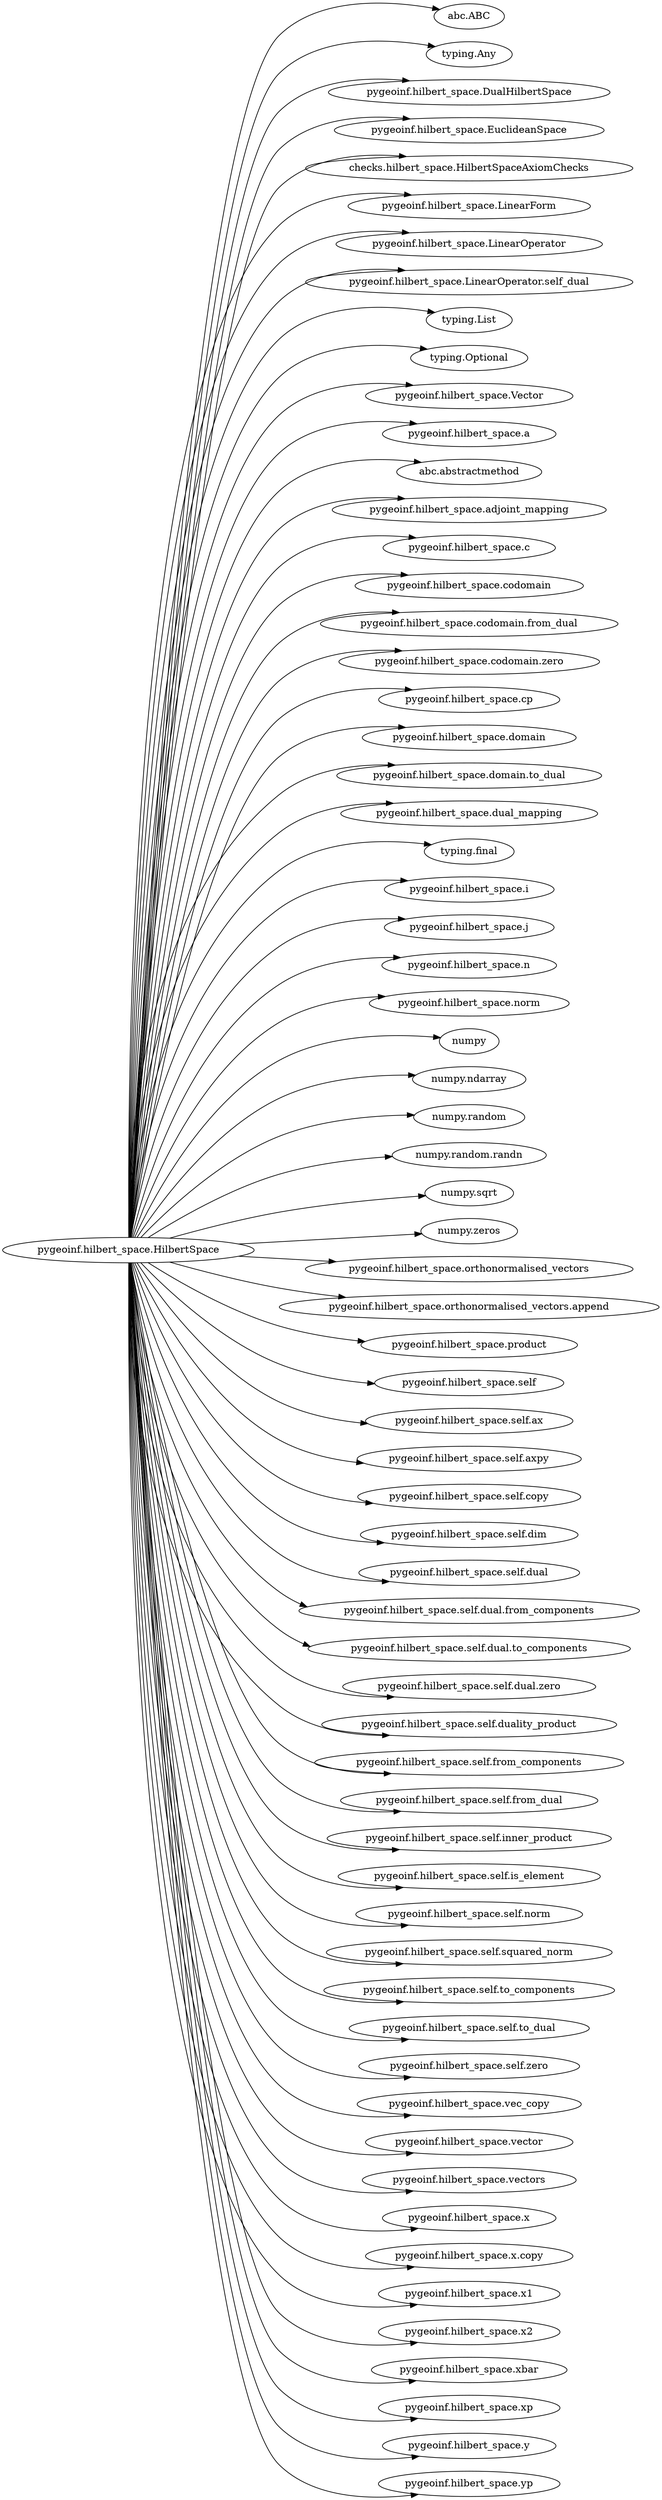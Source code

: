digraph G {
  rankdir=LR;
  "pygeoinf.hilbert_space.HilbertSpace" -> "abc.ABC";
  "pygeoinf.hilbert_space.HilbertSpace" -> "typing.Any";
  "pygeoinf.hilbert_space.HilbertSpace" -> "pygeoinf.hilbert_space.DualHilbertSpace";
  "pygeoinf.hilbert_space.HilbertSpace" -> "pygeoinf.hilbert_space.EuclideanSpace";
  "pygeoinf.hilbert_space.HilbertSpace" -> "checks.hilbert_space.HilbertSpaceAxiomChecks";
  "pygeoinf.hilbert_space.HilbertSpace" -> "pygeoinf.hilbert_space.LinearForm";
  "pygeoinf.hilbert_space.HilbertSpace" -> "pygeoinf.hilbert_space.LinearOperator";
  "pygeoinf.hilbert_space.HilbertSpace" -> "pygeoinf.hilbert_space.LinearOperator.self_dual";
  "pygeoinf.hilbert_space.HilbertSpace" -> "typing.List";
  "pygeoinf.hilbert_space.HilbertSpace" -> "typing.Optional";
  "pygeoinf.hilbert_space.HilbertSpace" -> "pygeoinf.hilbert_space.Vector";
  "pygeoinf.hilbert_space.HilbertSpace" -> "pygeoinf.hilbert_space.a";
  "pygeoinf.hilbert_space.HilbertSpace" -> "abc.abstractmethod";
  "pygeoinf.hilbert_space.HilbertSpace" -> "pygeoinf.hilbert_space.adjoint_mapping";
  "pygeoinf.hilbert_space.HilbertSpace" -> "pygeoinf.hilbert_space.c";
  "pygeoinf.hilbert_space.HilbertSpace" -> "pygeoinf.hilbert_space.codomain";
  "pygeoinf.hilbert_space.HilbertSpace" -> "pygeoinf.hilbert_space.codomain.from_dual";
  "pygeoinf.hilbert_space.HilbertSpace" -> "pygeoinf.hilbert_space.codomain.zero";
  "pygeoinf.hilbert_space.HilbertSpace" -> "pygeoinf.hilbert_space.cp";
  "pygeoinf.hilbert_space.HilbertSpace" -> "pygeoinf.hilbert_space.domain";
  "pygeoinf.hilbert_space.HilbertSpace" -> "pygeoinf.hilbert_space.domain.to_dual";
  "pygeoinf.hilbert_space.HilbertSpace" -> "pygeoinf.hilbert_space.dual_mapping";
  "pygeoinf.hilbert_space.HilbertSpace" -> "typing.final";
  "pygeoinf.hilbert_space.HilbertSpace" -> "pygeoinf.hilbert_space.i";
  "pygeoinf.hilbert_space.HilbertSpace" -> "pygeoinf.hilbert_space.j";
  "pygeoinf.hilbert_space.HilbertSpace" -> "pygeoinf.hilbert_space.n";
  "pygeoinf.hilbert_space.HilbertSpace" -> "pygeoinf.hilbert_space.norm";
  "pygeoinf.hilbert_space.HilbertSpace" -> "numpy";
  "pygeoinf.hilbert_space.HilbertSpace" -> "numpy.ndarray";
  "pygeoinf.hilbert_space.HilbertSpace" -> "numpy.random";
  "pygeoinf.hilbert_space.HilbertSpace" -> "numpy.random.randn";
  "pygeoinf.hilbert_space.HilbertSpace" -> "numpy.sqrt";
  "pygeoinf.hilbert_space.HilbertSpace" -> "numpy.zeros";
  "pygeoinf.hilbert_space.HilbertSpace" -> "pygeoinf.hilbert_space.orthonormalised_vectors";
  "pygeoinf.hilbert_space.HilbertSpace" -> "pygeoinf.hilbert_space.orthonormalised_vectors.append";
  "pygeoinf.hilbert_space.HilbertSpace" -> "pygeoinf.hilbert_space.product";
  "pygeoinf.hilbert_space.HilbertSpace" -> "pygeoinf.hilbert_space.self";
  "pygeoinf.hilbert_space.HilbertSpace" -> "pygeoinf.hilbert_space.self.ax";
  "pygeoinf.hilbert_space.HilbertSpace" -> "pygeoinf.hilbert_space.self.axpy";
  "pygeoinf.hilbert_space.HilbertSpace" -> "pygeoinf.hilbert_space.self.copy";
  "pygeoinf.hilbert_space.HilbertSpace" -> "pygeoinf.hilbert_space.self.dim";
  "pygeoinf.hilbert_space.HilbertSpace" -> "pygeoinf.hilbert_space.self.dual";
  "pygeoinf.hilbert_space.HilbertSpace" -> "pygeoinf.hilbert_space.self.dual.from_components";
  "pygeoinf.hilbert_space.HilbertSpace" -> "pygeoinf.hilbert_space.self.dual.to_components";
  "pygeoinf.hilbert_space.HilbertSpace" -> "pygeoinf.hilbert_space.self.dual.zero";
  "pygeoinf.hilbert_space.HilbertSpace" -> "pygeoinf.hilbert_space.self.duality_product";
  "pygeoinf.hilbert_space.HilbertSpace" -> "pygeoinf.hilbert_space.self.from_components";
  "pygeoinf.hilbert_space.HilbertSpace" -> "pygeoinf.hilbert_space.self.from_dual";
  "pygeoinf.hilbert_space.HilbertSpace" -> "pygeoinf.hilbert_space.self.inner_product";
  "pygeoinf.hilbert_space.HilbertSpace" -> "pygeoinf.hilbert_space.self.is_element";
  "pygeoinf.hilbert_space.HilbertSpace" -> "pygeoinf.hilbert_space.self.norm";
  "pygeoinf.hilbert_space.HilbertSpace" -> "pygeoinf.hilbert_space.self.squared_norm";
  "pygeoinf.hilbert_space.HilbertSpace" -> "pygeoinf.hilbert_space.self.to_components";
  "pygeoinf.hilbert_space.HilbertSpace" -> "pygeoinf.hilbert_space.self.to_dual";
  "pygeoinf.hilbert_space.HilbertSpace" -> "pygeoinf.hilbert_space.self.zero";
  "pygeoinf.hilbert_space.HilbertSpace" -> "pygeoinf.hilbert_space.vec_copy";
  "pygeoinf.hilbert_space.HilbertSpace" -> "pygeoinf.hilbert_space.vector";
  "pygeoinf.hilbert_space.HilbertSpace" -> "pygeoinf.hilbert_space.vectors";
  "pygeoinf.hilbert_space.HilbertSpace" -> "pygeoinf.hilbert_space.x";
  "pygeoinf.hilbert_space.HilbertSpace" -> "pygeoinf.hilbert_space.x.copy";
  "pygeoinf.hilbert_space.HilbertSpace" -> "pygeoinf.hilbert_space.x1";
  "pygeoinf.hilbert_space.HilbertSpace" -> "pygeoinf.hilbert_space.x2";
  "pygeoinf.hilbert_space.HilbertSpace" -> "pygeoinf.hilbert_space.xbar";
  "pygeoinf.hilbert_space.HilbertSpace" -> "pygeoinf.hilbert_space.xp";
  "pygeoinf.hilbert_space.HilbertSpace" -> "pygeoinf.hilbert_space.y";
  "pygeoinf.hilbert_space.HilbertSpace" -> "pygeoinf.hilbert_space.yp";
  "abc.ABC";
  "abc.abstractmethod";
  "checks.hilbert_space.HilbertSpaceAxiomChecks";
  "numpy";
  "numpy.ndarray";
  "numpy.random";
  "numpy.random.randn";
  "numpy.sqrt";
  "numpy.zeros";
  "pygeoinf.hilbert_space.DualHilbertSpace";
  "pygeoinf.hilbert_space.EuclideanSpace";
  "pygeoinf.hilbert_space.HilbertSpace";
  "pygeoinf.hilbert_space.LinearForm";
  "pygeoinf.hilbert_space.LinearOperator";
  "pygeoinf.hilbert_space.LinearOperator.self_dual";
  "pygeoinf.hilbert_space.Vector";
  "pygeoinf.hilbert_space.a";
  "pygeoinf.hilbert_space.adjoint_mapping";
  "pygeoinf.hilbert_space.c";
  "pygeoinf.hilbert_space.codomain";
  "pygeoinf.hilbert_space.codomain.from_dual";
  "pygeoinf.hilbert_space.codomain.zero";
  "pygeoinf.hilbert_space.cp";
  "pygeoinf.hilbert_space.domain";
  "pygeoinf.hilbert_space.domain.to_dual";
  "pygeoinf.hilbert_space.dual_mapping";
  "pygeoinf.hilbert_space.i";
  "pygeoinf.hilbert_space.j";
  "pygeoinf.hilbert_space.n";
  "pygeoinf.hilbert_space.norm";
  "pygeoinf.hilbert_space.orthonormalised_vectors";
  "pygeoinf.hilbert_space.orthonormalised_vectors.append";
  "pygeoinf.hilbert_space.product";
  "pygeoinf.hilbert_space.self";
  "pygeoinf.hilbert_space.self.ax";
  "pygeoinf.hilbert_space.self.axpy";
  "pygeoinf.hilbert_space.self.copy";
  "pygeoinf.hilbert_space.self.dim";
  "pygeoinf.hilbert_space.self.dual";
  "pygeoinf.hilbert_space.self.dual.from_components";
  "pygeoinf.hilbert_space.self.dual.to_components";
  "pygeoinf.hilbert_space.self.dual.zero";
  "pygeoinf.hilbert_space.self.duality_product";
  "pygeoinf.hilbert_space.self.from_components";
  "pygeoinf.hilbert_space.self.from_dual";
  "pygeoinf.hilbert_space.self.inner_product";
  "pygeoinf.hilbert_space.self.is_element";
  "pygeoinf.hilbert_space.self.norm";
  "pygeoinf.hilbert_space.self.squared_norm";
  "pygeoinf.hilbert_space.self.to_components";
  "pygeoinf.hilbert_space.self.to_dual";
  "pygeoinf.hilbert_space.self.zero";
  "pygeoinf.hilbert_space.vec_copy";
  "pygeoinf.hilbert_space.vector";
  "pygeoinf.hilbert_space.vectors";
  "pygeoinf.hilbert_space.x";
  "pygeoinf.hilbert_space.x.copy";
  "pygeoinf.hilbert_space.x1";
  "pygeoinf.hilbert_space.x2";
  "pygeoinf.hilbert_space.xbar";
  "pygeoinf.hilbert_space.xp";
  "pygeoinf.hilbert_space.y";
  "pygeoinf.hilbert_space.yp";
  "typing.Any";
  "typing.List";
  "typing.Optional";
  "typing.final";
}